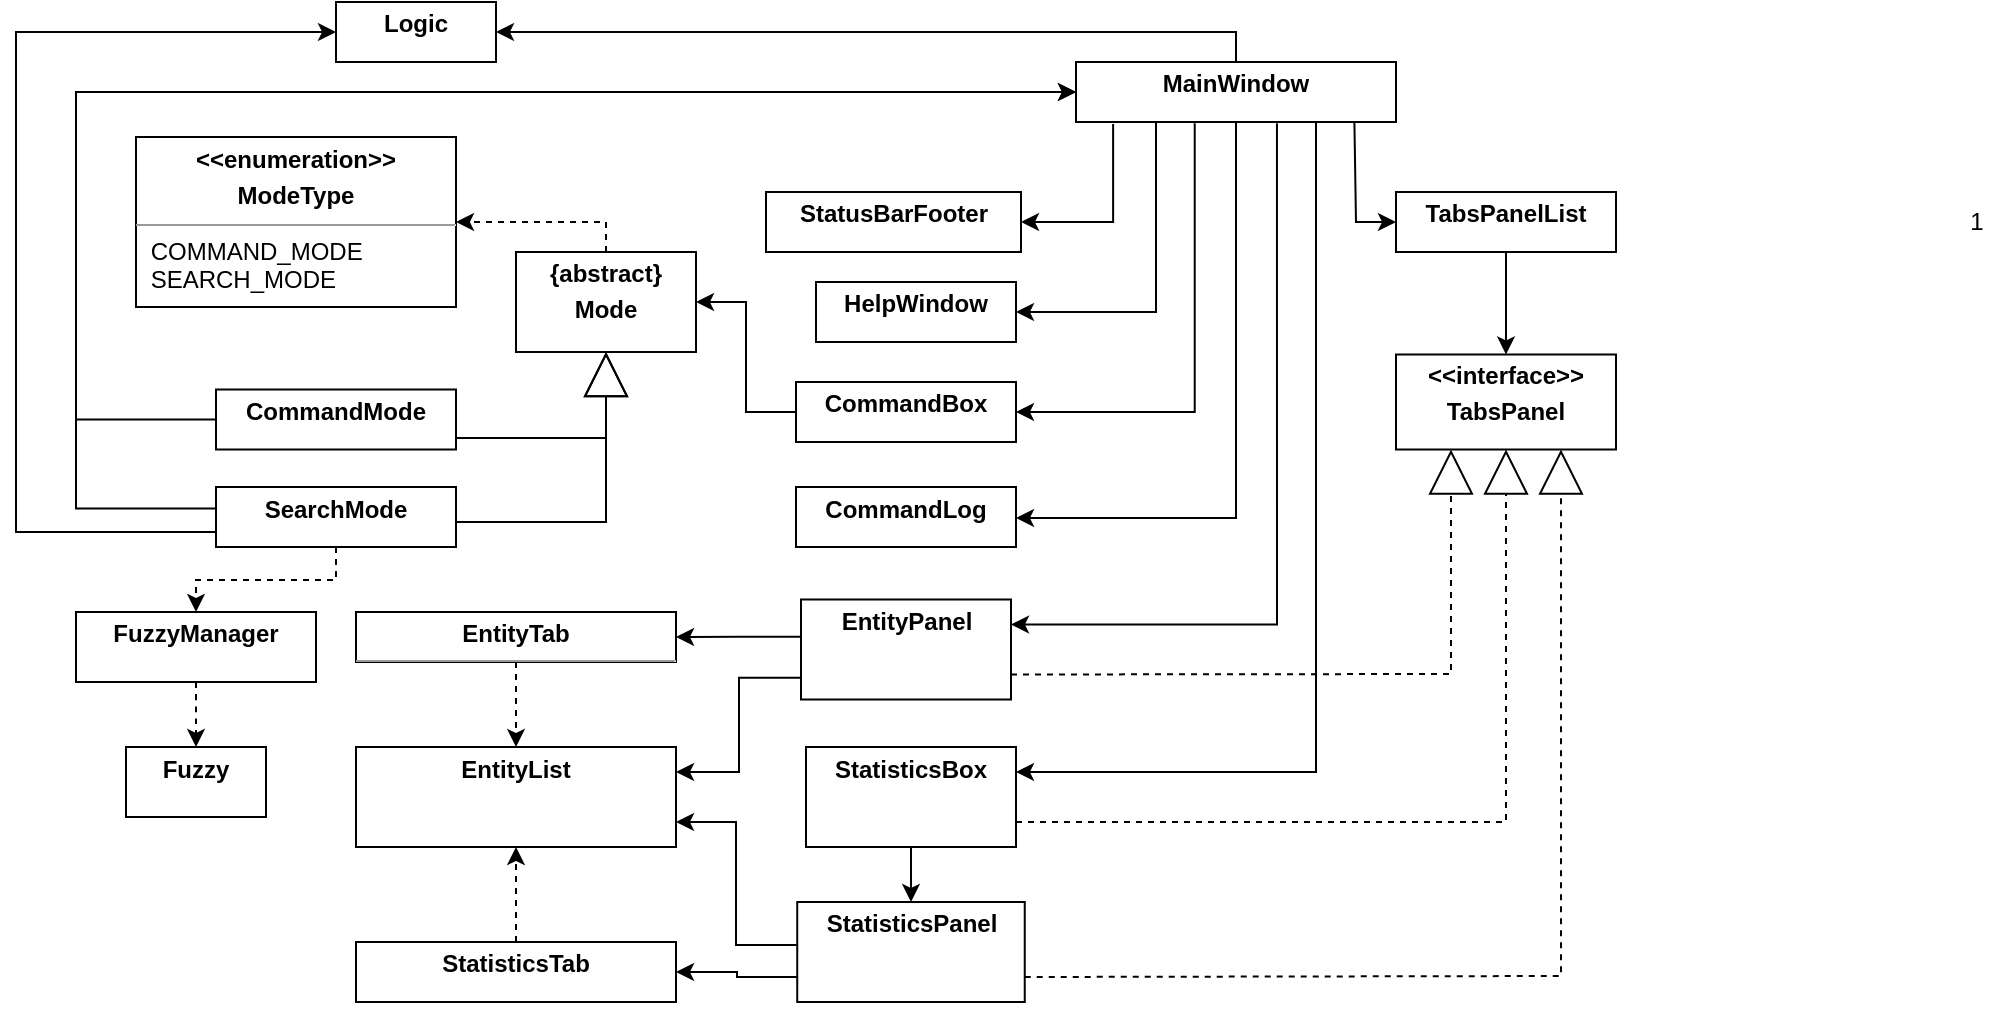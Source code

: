 <mxfile>
    <diagram id="C5RBs43oDa-KdzZeNtuy" name="Page-1">
        <mxGraphModel dx="2656" dy="576" grid="1" gridSize="10" guides="1" tooltips="1" connect="1" arrows="1" fold="1" page="1" pageScale="1" pageWidth="827" pageHeight="1169" math="0" shadow="0">
            <root>
                <mxCell id="WIyWlLk6GJQsqaUBKTNV-0"/>
                <mxCell id="WIyWlLk6GJQsqaUBKTNV-1" parent="WIyWlLk6GJQsqaUBKTNV-0"/>
                <mxCell id="BI5n3Qp8y2SINLpLzRSa-2" value="&lt;p style=&quot;margin:0px;margin-top:4px;text-align:center;&quot;&gt;&lt;b&gt;Logic&lt;/b&gt;&lt;/p&gt;&lt;p style=&quot;margin:0px;margin-left:4px;&quot;&gt;&lt;br&gt;&lt;/p&gt;" style="verticalAlign=top;align=left;overflow=fill;fontSize=12;fontFamily=Helvetica;html=1;whiteSpace=wrap;" parent="WIyWlLk6GJQsqaUBKTNV-1" vertex="1">
                    <mxGeometry x="-1030" y="30" width="80" height="30" as="geometry"/>
                </mxCell>
                <mxCell id="BI5n3Qp8y2SINLpLzRSa-64" style="edgeStyle=elbowEdgeStyle;rounded=0;orthogonalLoop=1;jettySize=auto;html=1;exitX=0;exitY=0.5;exitDx=0;exitDy=0;entryX=1;entryY=0.5;entryDx=0;entryDy=0;" parent="WIyWlLk6GJQsqaUBKTNV-1" source="BI5n3Qp8y2SINLpLzRSa-4" edge="1" target="BI5n3Qp8y2SINLpLzRSa-52">
                    <mxGeometry relative="1" as="geometry">
                        <mxPoint x="-1000" y="320" as="targetPoint"/>
                    </mxGeometry>
                </mxCell>
                <mxCell id="BI5n3Qp8y2SINLpLzRSa-4" value="&lt;p style=&quot;margin:0px;margin-top:4px;text-align:center;&quot;&gt;&lt;b&gt;CommandBox&lt;/b&gt;&lt;/p&gt;&lt;p style=&quot;margin:0px;margin-left:4px;&quot;&gt;&lt;br&gt;&lt;/p&gt;" style="verticalAlign=top;align=left;overflow=fill;fontSize=12;fontFamily=Helvetica;html=1;whiteSpace=wrap;" parent="WIyWlLk6GJQsqaUBKTNV-1" vertex="1">
                    <mxGeometry x="-800" y="220" width="110" height="30" as="geometry"/>
                </mxCell>
                <mxCell id="BI5n3Qp8y2SINLpLzRSa-39" style="edgeStyle=elbowEdgeStyle;rounded=0;orthogonalLoop=1;jettySize=auto;html=1;exitX=0.25;exitY=1;exitDx=0;exitDy=0;entryX=1;entryY=0.5;entryDx=0;entryDy=0;elbow=vertical;" parent="WIyWlLk6GJQsqaUBKTNV-1" source="BI5n3Qp8y2SINLpLzRSa-6" target="BI5n3Qp8y2SINLpLzRSa-15" edge="1">
                    <mxGeometry relative="1" as="geometry">
                        <Array as="points">
                            <mxPoint x="-650" y="185"/>
                        </Array>
                    </mxGeometry>
                </mxCell>
                <mxCell id="BI5n3Qp8y2SINLpLzRSa-42" style="edgeStyle=orthogonalEdgeStyle;rounded=0;orthogonalLoop=1;jettySize=auto;html=1;exitX=0.628;exitY=1.019;exitDx=0;exitDy=0;entryX=1;entryY=0.25;entryDx=0;entryDy=0;exitPerimeter=0;" parent="WIyWlLk6GJQsqaUBKTNV-1" source="BI5n3Qp8y2SINLpLzRSa-6" target="BI5n3Qp8y2SINLpLzRSa-17" edge="1">
                    <mxGeometry relative="1" as="geometry"/>
                </mxCell>
                <mxCell id="BI5n3Qp8y2SINLpLzRSa-43" style="edgeStyle=elbowEdgeStyle;rounded=0;orthogonalLoop=1;jettySize=auto;html=1;exitX=0.75;exitY=1;exitDx=0;exitDy=0;entryX=1;entryY=0.25;entryDx=0;entryDy=0;elbow=vertical;" parent="WIyWlLk6GJQsqaUBKTNV-1" source="BI5n3Qp8y2SINLpLzRSa-6" edge="1" target="BI5n3Qp8y2SINLpLzRSa-18">
                    <mxGeometry relative="1" as="geometry">
                        <mxPoint x="-750" y="695" as="targetPoint"/>
                        <Array as="points">
                            <mxPoint x="-620" y="415"/>
                        </Array>
                    </mxGeometry>
                </mxCell>
                <mxCell id="BI5n3Qp8y2SINLpLzRSa-44" style="edgeStyle=elbowEdgeStyle;rounded=0;orthogonalLoop=1;jettySize=auto;html=1;exitX=0.116;exitY=1.032;exitDx=0;exitDy=0;entryX=1;entryY=0.5;entryDx=0;entryDy=0;exitPerimeter=0;elbow=vertical;" parent="WIyWlLk6GJQsqaUBKTNV-1" source="BI5n3Qp8y2SINLpLzRSa-6" target="BI5n3Qp8y2SINLpLzRSa-20" edge="1">
                    <mxGeometry relative="1" as="geometry">
                        <Array as="points">
                            <mxPoint x="-660" y="140"/>
                        </Array>
                    </mxGeometry>
                </mxCell>
                <mxCell id="BI5n3Qp8y2SINLpLzRSa-45" style="edgeStyle=elbowEdgeStyle;rounded=0;orthogonalLoop=1;jettySize=auto;html=1;entryX=1;entryY=0.5;entryDx=0;entryDy=0;exitX=0.5;exitY=1;exitDx=0;exitDy=0;elbow=vertical;" parent="WIyWlLk6GJQsqaUBKTNV-1" source="BI5n3Qp8y2SINLpLzRSa-6" target="BI5n3Qp8y2SINLpLzRSa-16" edge="1">
                    <mxGeometry relative="1" as="geometry">
                        <mxPoint x="-620" y="230" as="sourcePoint"/>
                        <Array as="points">
                            <mxPoint x="-640" y="288"/>
                        </Array>
                    </mxGeometry>
                </mxCell>
                <mxCell id="BI5n3Qp8y2SINLpLzRSa-46" style="edgeStyle=elbowEdgeStyle;rounded=0;orthogonalLoop=1;jettySize=auto;html=1;entryX=1;entryY=0.5;entryDx=0;entryDy=0;exitX=0.371;exitY=1.019;exitDx=0;exitDy=0;elbow=vertical;exitPerimeter=0;" parent="WIyWlLk6GJQsqaUBKTNV-1" source="BI5n3Qp8y2SINLpLzRSa-6" target="BI5n3Qp8y2SINLpLzRSa-4" edge="1">
                    <mxGeometry relative="1" as="geometry">
                        <mxPoint x="-650" y="230" as="sourcePoint"/>
                        <Array as="points">
                            <mxPoint x="-640" y="235"/>
                        </Array>
                    </mxGeometry>
                </mxCell>
                <mxCell id="BI5n3Qp8y2SINLpLzRSa-48" style="edgeStyle=elbowEdgeStyle;rounded=0;orthogonalLoop=1;jettySize=auto;html=1;exitX=0.87;exitY=0.999;exitDx=0;exitDy=0;entryX=0;entryY=0.5;entryDx=0;entryDy=0;exitPerimeter=0;" parent="WIyWlLk6GJQsqaUBKTNV-1" source="BI5n3Qp8y2SINLpLzRSa-6" target="BI5n3Qp8y2SINLpLzRSa-19" edge="1">
                    <mxGeometry relative="1" as="geometry">
                        <Array as="points">
                            <mxPoint x="-520" y="120"/>
                        </Array>
                    </mxGeometry>
                </mxCell>
                <mxCell id="BI5n3Qp8y2SINLpLzRSa-6" value="&lt;p style=&quot;margin:0px;margin-top:4px;text-align:center;&quot;&gt;&lt;b&gt;MainWindow&lt;/b&gt;&lt;/p&gt;" style="verticalAlign=top;align=left;overflow=fill;fontSize=12;fontFamily=Helvetica;html=1;whiteSpace=wrap;" parent="WIyWlLk6GJQsqaUBKTNV-1" vertex="1">
                    <mxGeometry x="-660" y="60" width="160" height="30" as="geometry"/>
                </mxCell>
                <mxCell id="BI5n3Qp8y2SINLpLzRSa-11" value="" style="endArrow=classic;html=1;rounded=0;entryX=1;entryY=0.5;entryDx=0;entryDy=0;exitX=0.5;exitY=0;exitDx=0;exitDy=0;edgeStyle=orthogonalEdgeStyle;" parent="WIyWlLk6GJQsqaUBKTNV-1" source="BI5n3Qp8y2SINLpLzRSa-6" target="BI5n3Qp8y2SINLpLzRSa-2" edge="1">
                    <mxGeometry width="50" height="50" relative="1" as="geometry">
                        <mxPoint x="-510" y="220" as="sourcePoint"/>
                        <mxPoint x="-460" y="170" as="targetPoint"/>
                    </mxGeometry>
                </mxCell>
                <mxCell id="BI5n3Qp8y2SINLpLzRSa-15" value="&lt;p style=&quot;margin:0px;margin-top:4px;text-align:center;&quot;&gt;&lt;b&gt;HelpWindow&lt;/b&gt;&lt;/p&gt;" style="verticalAlign=top;align=left;overflow=fill;fontSize=12;fontFamily=Helvetica;html=1;whiteSpace=wrap;strokeColor=default;" parent="WIyWlLk6GJQsqaUBKTNV-1" vertex="1">
                    <mxGeometry x="-790" y="170" width="100" height="30" as="geometry"/>
                </mxCell>
                <mxCell id="BI5n3Qp8y2SINLpLzRSa-16" value="&lt;p style=&quot;margin:0px;margin-top:4px;text-align:center;&quot;&gt;&lt;b&gt;CommandLog&lt;/b&gt;&lt;/p&gt;" style="verticalAlign=top;align=left;overflow=fill;fontSize=12;fontFamily=Helvetica;html=1;whiteSpace=wrap;" parent="WIyWlLk6GJQsqaUBKTNV-1" vertex="1">
                    <mxGeometry x="-800" y="272.5" width="110" height="30" as="geometry"/>
                </mxCell>
                <mxCell id="9bSLiEjZamqKpTBy-hUJ-23" style="edgeStyle=elbowEdgeStyle;rounded=0;orthogonalLoop=1;jettySize=auto;html=1;entryX=1;entryY=0.25;entryDx=0;entryDy=0;exitX=0;exitY=0.782;exitDx=0;exitDy=0;exitPerimeter=0;" parent="WIyWlLk6GJQsqaUBKTNV-1" source="BI5n3Qp8y2SINLpLzRSa-17" target="9bSLiEjZamqKpTBy-hUJ-21" edge="1">
                    <mxGeometry relative="1" as="geometry">
                        <mxPoint x="-930" y="625" as="sourcePoint"/>
                        <mxPoint x="-990" y="610" as="targetPoint"/>
                    </mxGeometry>
                </mxCell>
                <mxCell id="9bSLiEjZamqKpTBy-hUJ-24" style="edgeStyle=elbowEdgeStyle;rounded=0;orthogonalLoop=1;jettySize=auto;html=1;exitX=0;exitY=0.373;exitDx=0;exitDy=0;entryX=1;entryY=0.5;entryDx=0;entryDy=0;exitPerimeter=0;" parent="WIyWlLk6GJQsqaUBKTNV-1" source="BI5n3Qp8y2SINLpLzRSa-17" target="9bSLiEjZamqKpTBy-hUJ-18" edge="1">
                    <mxGeometry relative="1" as="geometry">
                        <mxPoint x="-1020" y="521" as="targetPoint"/>
                    </mxGeometry>
                </mxCell>
                <mxCell id="9bSLiEjZamqKpTBy-hUJ-47" style="edgeStyle=elbowEdgeStyle;rounded=0;orthogonalLoop=1;jettySize=auto;html=1;exitX=1;exitY=0.75;exitDx=0;exitDy=0;endSize=20;endArrow=block;endFill=0;dashed=1;elbow=vertical;entryX=0.25;entryY=1;entryDx=0;entryDy=0;" parent="WIyWlLk6GJQsqaUBKTNV-1" source="BI5n3Qp8y2SINLpLzRSa-17" target="9bSLiEjZamqKpTBy-hUJ-44" edge="1">
                    <mxGeometry relative="1" as="geometry">
                        <mxPoint x="-450" y="330" as="targetPoint"/>
                        <Array as="points">
                            <mxPoint x="-460" y="366"/>
                        </Array>
                    </mxGeometry>
                </mxCell>
                <mxCell id="BI5n3Qp8y2SINLpLzRSa-17" value="&lt;p style=&quot;margin:0px;margin-top:4px;text-align:center;&quot;&gt;&lt;b&gt;EntityPanel&lt;/b&gt;&lt;/p&gt;&lt;p style=&quot;margin:0px;margin-left:4px;&quot;&gt;&lt;br&gt;&lt;/p&gt;" style="verticalAlign=top;align=left;overflow=fill;fontSize=12;fontFamily=Helvetica;html=1;whiteSpace=wrap;" parent="WIyWlLk6GJQsqaUBKTNV-1" vertex="1">
                    <mxGeometry x="-797.5" y="328.75" width="105" height="50" as="geometry"/>
                </mxCell>
                <mxCell id="9bSLiEjZamqKpTBy-hUJ-46" style="edgeStyle=elbowEdgeStyle;rounded=0;orthogonalLoop=1;jettySize=auto;html=1;exitX=1;exitY=0.75;exitDx=0;exitDy=0;endArrow=block;endFill=0;dashed=1;elbow=vertical;endSize=20;entryX=0.5;entryY=1;entryDx=0;entryDy=0;" parent="WIyWlLk6GJQsqaUBKTNV-1" source="BI5n3Qp8y2SINLpLzRSa-18" edge="1" target="9bSLiEjZamqKpTBy-hUJ-44">
                    <mxGeometry relative="1" as="geometry">
                        <mxPoint x="-490" y="330" as="targetPoint"/>
                        <Array as="points">
                            <mxPoint x="-550" y="440"/>
                        </Array>
                    </mxGeometry>
                </mxCell>
                <mxCell id="13" style="edgeStyle=elbowEdgeStyle;elbow=vertical;html=1;exitX=0.5;exitY=1;exitDx=0;exitDy=0;entryX=0.5;entryY=0;entryDx=0;entryDy=0;startArrow=none;startFill=0;endArrow=classic;endFill=1;endSize=6;" edge="1" parent="WIyWlLk6GJQsqaUBKTNV-1" source="BI5n3Qp8y2SINLpLzRSa-18" target="9bSLiEjZamqKpTBy-hUJ-27">
                    <mxGeometry relative="1" as="geometry"/>
                </mxCell>
                <mxCell id="BI5n3Qp8y2SINLpLzRSa-18" value="&lt;p style=&quot;margin:0px;margin-top:4px;text-align:center;&quot;&gt;&lt;b&gt;StatisticsBox&lt;/b&gt;&lt;/p&gt;" style="verticalAlign=top;align=left;overflow=fill;fontSize=12;fontFamily=Helvetica;html=1;whiteSpace=wrap;" parent="WIyWlLk6GJQsqaUBKTNV-1" vertex="1">
                    <mxGeometry x="-795" y="402.5" width="105" height="50" as="geometry"/>
                </mxCell>
                <mxCell id="9bSLiEjZamqKpTBy-hUJ-51" style="edgeStyle=orthogonalEdgeStyle;rounded=0;orthogonalLoop=1;jettySize=auto;html=1;entryX=0.5;entryY=0;entryDx=0;entryDy=0;" parent="WIyWlLk6GJQsqaUBKTNV-1" source="BI5n3Qp8y2SINLpLzRSa-19" target="9bSLiEjZamqKpTBy-hUJ-44" edge="1">
                    <mxGeometry relative="1" as="geometry"/>
                </mxCell>
                <mxCell id="BI5n3Qp8y2SINLpLzRSa-19" value="&lt;p style=&quot;margin:0px;margin-top:4px;text-align:center;&quot;&gt;&lt;b&gt;TabsPanelList&lt;/b&gt;&lt;/p&gt;" style="verticalAlign=top;align=left;overflow=fill;fontSize=12;fontFamily=Helvetica;html=1;whiteSpace=wrap;" parent="WIyWlLk6GJQsqaUBKTNV-1" vertex="1">
                    <mxGeometry x="-500" y="125" width="110" height="30" as="geometry"/>
                </mxCell>
                <mxCell id="BI5n3Qp8y2SINLpLzRSa-20" value="&lt;p style=&quot;margin:0px;margin-top:4px;text-align:center;&quot;&gt;&lt;b&gt;StatusBarFooter&lt;/b&gt;&lt;/p&gt;" style="verticalAlign=top;align=left;overflow=fill;fontSize=12;fontFamily=Helvetica;html=1;whiteSpace=wrap;" parent="WIyWlLk6GJQsqaUBKTNV-1" vertex="1">
                    <mxGeometry x="-815" y="125" width="127.5" height="30" as="geometry"/>
                </mxCell>
                <mxCell id="BI5n3Qp8y2SINLpLzRSa-60" style="edgeStyle=elbowEdgeStyle;rounded=0;orthogonalLoop=1;jettySize=auto;html=1;exitX=0.5;exitY=0;exitDx=0;exitDy=0;entryX=1;entryY=0.5;entryDx=0;entryDy=0;dashed=1;elbow=vertical;" parent="WIyWlLk6GJQsqaUBKTNV-1" source="BI5n3Qp8y2SINLpLzRSa-52" target="BI5n3Qp8y2SINLpLzRSa-58" edge="1">
                    <mxGeometry relative="1" as="geometry">
                        <Array as="points">
                            <mxPoint x="-940" y="140"/>
                        </Array>
                    </mxGeometry>
                </mxCell>
                <mxCell id="BI5n3Qp8y2SINLpLzRSa-52" value="&lt;p style=&quot;margin:0px;margin-top:4px;text-align:center;&quot;&gt;&lt;b&gt;{abstract}&lt;/b&gt;&lt;/p&gt;&lt;p style=&quot;margin:0px;margin-top:4px;text-align:center;&quot;&gt;&lt;b&gt;Mode&lt;/b&gt;&lt;/p&gt;" style="verticalAlign=top;align=left;overflow=fill;fontSize=12;fontFamily=Helvetica;html=1;whiteSpace=wrap;" parent="WIyWlLk6GJQsqaUBKTNV-1" vertex="1">
                    <mxGeometry x="-940" y="155" width="90" height="50" as="geometry"/>
                </mxCell>
                <mxCell id="BI5n3Qp8y2SINLpLzRSa-58" value="&lt;p style=&quot;margin:0px;margin-top:4px;text-align:center;&quot;&gt;&lt;b&gt;&amp;lt;&amp;lt;enumeration&amp;gt;&amp;gt;&lt;/b&gt;&lt;/p&gt;&lt;p style=&quot;margin:0px;margin-top:4px;text-align:center;&quot;&gt;&lt;b&gt;ModeType&lt;/b&gt;&lt;/p&gt;&lt;hr size=&quot;1&quot;&gt;&lt;p style=&quot;margin:0px;margin-left:4px;&quot;&gt;&amp;nbsp;COMMAND_MODE&lt;/p&gt;&lt;p style=&quot;margin:0px;margin-left:4px;&quot;&gt;&amp;nbsp;SEARCH_MODE&lt;/p&gt;" style="verticalAlign=top;align=left;overflow=fill;fontSize=12;fontFamily=Helvetica;html=1;whiteSpace=wrap;" parent="WIyWlLk6GJQsqaUBKTNV-1" vertex="1">
                    <mxGeometry x="-1130" y="97.5" width="160" height="85" as="geometry"/>
                </mxCell>
                <mxCell id="9bSLiEjZamqKpTBy-hUJ-1" style="edgeStyle=elbowEdgeStyle;rounded=0;orthogonalLoop=1;jettySize=auto;html=1;endArrow=block;endFill=0;endSize=20;exitX=1;exitY=0.5;exitDx=0;exitDy=0;entryX=0.5;entryY=1;entryDx=0;entryDy=0;elbow=vertical;" parent="WIyWlLk6GJQsqaUBKTNV-1" edge="1" target="BI5n3Qp8y2SINLpLzRSa-52" source="BI5n3Qp8y2SINLpLzRSa-65">
                    <mxGeometry relative="1" as="geometry">
                        <mxPoint x="-1190" y="412.5" as="sourcePoint"/>
                        <mxPoint x="-890" y="210" as="targetPoint"/>
                        <Array as="points">
                            <mxPoint x="-970" y="290"/>
                        </Array>
                    </mxGeometry>
                </mxCell>
                <mxCell id="9bSLiEjZamqKpTBy-hUJ-6" style="edgeStyle=elbowEdgeStyle;rounded=0;orthogonalLoop=1;jettySize=auto;html=1;exitX=-0.003;exitY=0.36;exitDx=0;exitDy=0;exitPerimeter=0;entryX=0;entryY=0.5;entryDx=0;entryDy=0;" parent="WIyWlLk6GJQsqaUBKTNV-1" source="BI5n3Qp8y2SINLpLzRSa-65" edge="1" target="BI5n3Qp8y2SINLpLzRSa-6">
                    <mxGeometry relative="1" as="geometry">
                        <mxPoint x="-1360" y="630" as="sourcePoint"/>
                        <mxPoint x="-675" y="80" as="targetPoint"/>
                        <Array as="points">
                            <mxPoint x="-1160" y="180"/>
                        </Array>
                    </mxGeometry>
                </mxCell>
                <mxCell id="9bSLiEjZamqKpTBy-hUJ-10" style="edgeStyle=elbowEdgeStyle;rounded=0;orthogonalLoop=1;jettySize=auto;html=1;exitX=0;exitY=0.75;exitDx=0;exitDy=0;entryX=0;entryY=0.5;entryDx=0;entryDy=0;" parent="WIyWlLk6GJQsqaUBKTNV-1" source="BI5n3Qp8y2SINLpLzRSa-65" target="BI5n3Qp8y2SINLpLzRSa-2" edge="1">
                    <mxGeometry relative="1" as="geometry">
                        <mxPoint x="-1290" as="targetPoint"/>
                        <Array as="points">
                            <mxPoint x="-1190" y="170"/>
                        </Array>
                    </mxGeometry>
                </mxCell>
                <mxCell id="9bSLiEjZamqKpTBy-hUJ-16" style="edgeStyle=elbowEdgeStyle;rounded=0;orthogonalLoop=1;jettySize=auto;html=1;exitX=0.5;exitY=1;exitDx=0;exitDy=0;entryX=0.5;entryY=0;entryDx=0;entryDy=0;dashed=1;elbow=vertical;" parent="WIyWlLk6GJQsqaUBKTNV-1" source="BI5n3Qp8y2SINLpLzRSa-65" target="9bSLiEjZamqKpTBy-hUJ-15" edge="1">
                    <mxGeometry relative="1" as="geometry"/>
                </mxCell>
                <mxCell id="BI5n3Qp8y2SINLpLzRSa-65" value="&lt;p style=&quot;margin:0px;margin-top:4px;text-align:center;&quot;&gt;&lt;b&gt;SearchMode&lt;/b&gt;&lt;/p&gt;" style="verticalAlign=top;align=left;overflow=fill;fontSize=12;fontFamily=Helvetica;html=1;whiteSpace=wrap;" parent="WIyWlLk6GJQsqaUBKTNV-1" vertex="1">
                    <mxGeometry x="-1090" y="272.5" width="120" height="30" as="geometry"/>
                </mxCell>
                <mxCell id="9bSLiEjZamqKpTBy-hUJ-2" value="" style="edgeStyle=elbowEdgeStyle;rounded=0;orthogonalLoop=1;jettySize=auto;html=1;endArrow=block;endFill=0;endSize=20;exitX=1;exitY=0.5;exitDx=0;exitDy=0;entryX=0.5;entryY=1;entryDx=0;entryDy=0;elbow=vertical;" parent="WIyWlLk6GJQsqaUBKTNV-1" source="9bSLiEjZamqKpTBy-hUJ-0" target="BI5n3Qp8y2SINLpLzRSa-52" edge="1">
                    <mxGeometry relative="1" as="geometry">
                        <mxPoint x="-1170" y="322.5" as="targetPoint"/>
                        <Array as="points">
                            <mxPoint x="-970" y="248"/>
                        </Array>
                    </mxGeometry>
                </mxCell>
                <mxCell id="9bSLiEjZamqKpTBy-hUJ-7" style="edgeStyle=elbowEdgeStyle;rounded=0;orthogonalLoop=1;jettySize=auto;html=1;exitX=0;exitY=0.5;exitDx=0;exitDy=0;endArrow=classic;endFill=1;entryX=0;entryY=0.5;entryDx=0;entryDy=0;" parent="WIyWlLk6GJQsqaUBKTNV-1" source="9bSLiEjZamqKpTBy-hUJ-0" edge="1" target="BI5n3Qp8y2SINLpLzRSa-6">
                    <mxGeometry relative="1" as="geometry">
                        <mxPoint x="-675" y="100" as="targetPoint"/>
                        <Array as="points">
                            <mxPoint x="-1160" y="160"/>
                        </Array>
                    </mxGeometry>
                </mxCell>
                <mxCell id="9bSLiEjZamqKpTBy-hUJ-0" value="&lt;p style=&quot;margin:0px;margin-top:4px;text-align:center;&quot;&gt;&lt;b&gt;CommandMode&lt;/b&gt;&lt;/p&gt;" style="verticalAlign=top;align=left;overflow=fill;fontSize=12;fontFamily=Helvetica;html=1;whiteSpace=wrap;" parent="WIyWlLk6GJQsqaUBKTNV-1" vertex="1">
                    <mxGeometry x="-1090" y="223.75" width="120" height="30" as="geometry"/>
                </mxCell>
                <mxCell id="9bSLiEjZamqKpTBy-hUJ-3" style="edgeStyle=orthogonalEdgeStyle;rounded=0;orthogonalLoop=1;jettySize=auto;html=1;exitX=0.5;exitY=1;exitDx=0;exitDy=0;" parent="WIyWlLk6GJQsqaUBKTNV-1" source="9bSLiEjZamqKpTBy-hUJ-0" target="9bSLiEjZamqKpTBy-hUJ-0" edge="1">
                    <mxGeometry relative="1" as="geometry"/>
                </mxCell>
                <mxCell id="5" style="edgeStyle=elbowEdgeStyle;html=1;exitX=0.5;exitY=1;exitDx=0;exitDy=0;startArrow=none;startFill=0;endArrow=classic;endFill=1;dashed=1;entryX=0.5;entryY=0;entryDx=0;entryDy=0;elbow=vertical;" edge="1" parent="WIyWlLk6GJQsqaUBKTNV-1" source="9bSLiEjZamqKpTBy-hUJ-15" target="3">
                    <mxGeometry relative="1" as="geometry">
                        <mxPoint x="-1350" y="398" as="targetPoint"/>
                    </mxGeometry>
                </mxCell>
                <mxCell id="9bSLiEjZamqKpTBy-hUJ-15" value="&lt;p style=&quot;margin:0px;margin-top:4px;text-align:center;&quot;&gt;&lt;b&gt;FuzzyManager&lt;/b&gt;&lt;/p&gt;" style="verticalAlign=top;align=left;overflow=fill;fontSize=12;fontFamily=Helvetica;html=1;whiteSpace=wrap;" parent="WIyWlLk6GJQsqaUBKTNV-1" vertex="1">
                    <mxGeometry x="-1160" y="335" width="120" height="35" as="geometry"/>
                </mxCell>
                <mxCell id="9bSLiEjZamqKpTBy-hUJ-22" style="edgeStyle=orthogonalEdgeStyle;rounded=0;orthogonalLoop=1;jettySize=auto;html=1;entryX=0.5;entryY=0;entryDx=0;entryDy=0;dashed=1;" parent="WIyWlLk6GJQsqaUBKTNV-1" source="9bSLiEjZamqKpTBy-hUJ-18" target="9bSLiEjZamqKpTBy-hUJ-21" edge="1">
                    <mxGeometry relative="1" as="geometry">
                        <mxPoint x="-930" y="617.5" as="sourcePoint"/>
                        <Array as="points"/>
                    </mxGeometry>
                </mxCell>
                <mxCell id="9bSLiEjZamqKpTBy-hUJ-18" value="&lt;p style=&quot;margin:0px;margin-top:4px;text-align:center;&quot;&gt;&lt;b&gt;EntityTab&lt;/b&gt;&lt;/p&gt;&lt;hr&gt;" style="verticalAlign=top;align=left;overflow=fill;fontSize=12;fontFamily=Helvetica;html=1;whiteSpace=wrap;" parent="WIyWlLk6GJQsqaUBKTNV-1" vertex="1">
                    <mxGeometry x="-1020" y="335" width="160" height="25" as="geometry"/>
                </mxCell>
                <mxCell id="9bSLiEjZamqKpTBy-hUJ-21" value="&lt;p style=&quot;margin:0px;margin-top:4px;text-align:center;&quot;&gt;&lt;b&gt;EntityList&lt;/b&gt;&lt;/p&gt;" style="verticalAlign=top;align=left;overflow=fill;fontSize=12;fontFamily=Helvetica;html=1;whiteSpace=wrap;" parent="WIyWlLk6GJQsqaUBKTNV-1" vertex="1">
                    <mxGeometry x="-1020" y="402.5" width="160" height="50" as="geometry"/>
                </mxCell>
                <mxCell id="9bSLiEjZamqKpTBy-hUJ-28" style="edgeStyle=elbowEdgeStyle;rounded=0;orthogonalLoop=1;jettySize=auto;html=1;exitX=0;exitY=0.75;exitDx=0;exitDy=0;entryX=1;entryY=0.5;entryDx=0;entryDy=0;" parent="WIyWlLk6GJQsqaUBKTNV-1" source="9bSLiEjZamqKpTBy-hUJ-27" target="9bSLiEjZamqKpTBy-hUJ-33" edge="1">
                    <mxGeometry relative="1" as="geometry"/>
                </mxCell>
                <mxCell id="9bSLiEjZamqKpTBy-hUJ-38" style="edgeStyle=elbowEdgeStyle;rounded=0;orthogonalLoop=1;jettySize=auto;html=1;exitX=-0.003;exitY=0.431;exitDx=0;exitDy=0;exitPerimeter=0;entryX=1;entryY=0.75;entryDx=0;entryDy=0;" parent="WIyWlLk6GJQsqaUBKTNV-1" source="9bSLiEjZamqKpTBy-hUJ-27" target="9bSLiEjZamqKpTBy-hUJ-21" edge="1">
                    <mxGeometry relative="1" as="geometry">
                        <mxPoint x="-1020" y="475" as="targetPoint"/>
                    </mxGeometry>
                </mxCell>
                <mxCell id="9bSLiEjZamqKpTBy-hUJ-49" style="edgeStyle=elbowEdgeStyle;rounded=0;orthogonalLoop=1;jettySize=auto;html=1;exitX=1;exitY=0.75;exitDx=0;exitDy=0;endArrow=block;endFill=0;dashed=1;entryX=0.75;entryY=1;entryDx=0;entryDy=0;elbow=vertical;endSize=20;" parent="WIyWlLk6GJQsqaUBKTNV-1" source="9bSLiEjZamqKpTBy-hUJ-27" edge="1" target="9bSLiEjZamqKpTBy-hUJ-44">
                    <mxGeometry relative="1" as="geometry">
                        <mxPoint x="-300" y="640" as="targetPoint"/>
                        <Array as="points">
                            <mxPoint x="-530" y="517"/>
                        </Array>
                    </mxGeometry>
                </mxCell>
                <mxCell id="9bSLiEjZamqKpTBy-hUJ-27" value="&lt;p style=&quot;margin:0px;margin-top:4px;text-align:center;&quot;&gt;&lt;b&gt;StatisticsPanel&lt;/b&gt;&lt;/p&gt;" style="verticalAlign=top;align=left;overflow=fill;fontSize=12;fontFamily=Helvetica;html=1;whiteSpace=wrap;" parent="WIyWlLk6GJQsqaUBKTNV-1" vertex="1">
                    <mxGeometry x="-799.38" y="480" width="113.75" height="50" as="geometry"/>
                </mxCell>
                <mxCell id="9bSLiEjZamqKpTBy-hUJ-43" style="edgeStyle=orthogonalEdgeStyle;rounded=0;orthogonalLoop=1;jettySize=auto;html=1;exitX=0.5;exitY=0;exitDx=0;exitDy=0;entryX=0.5;entryY=1;entryDx=0;entryDy=0;dashed=1;" parent="WIyWlLk6GJQsqaUBKTNV-1" source="9bSLiEjZamqKpTBy-hUJ-33" target="9bSLiEjZamqKpTBy-hUJ-21" edge="1">
                    <mxGeometry relative="1" as="geometry"/>
                </mxCell>
                <mxCell id="9bSLiEjZamqKpTBy-hUJ-33" value="&lt;p style=&quot;margin:0px;margin-top:4px;text-align:center;&quot;&gt;&lt;b&gt;StatisticsTab&lt;/b&gt;&lt;/p&gt;" style="verticalAlign=top;align=left;overflow=fill;fontSize=12;fontFamily=Helvetica;html=1;whiteSpace=wrap;" parent="WIyWlLk6GJQsqaUBKTNV-1" vertex="1">
                    <mxGeometry x="-1020" y="500" width="160" height="30" as="geometry"/>
                </mxCell>
                <mxCell id="9bSLiEjZamqKpTBy-hUJ-44" value="&lt;p style=&quot;margin:0px;margin-top:4px;text-align:center;&quot;&gt;&lt;b&gt;&amp;lt;&amp;lt;interface&amp;gt;&amp;gt;&lt;/b&gt;&lt;/p&gt;&lt;p style=&quot;margin:0px;margin-top:4px;text-align:center;&quot;&gt;&lt;b&gt;TabsPanel&lt;/b&gt;&lt;/p&gt;" style="verticalAlign=top;align=left;overflow=fill;fontSize=12;fontFamily=Helvetica;html=1;whiteSpace=wrap;" parent="WIyWlLk6GJQsqaUBKTNV-1" vertex="1">
                    <mxGeometry x="-500" y="206.25" width="110" height="47.5" as="geometry"/>
                </mxCell>
                <mxCell id="9bSLiEjZamqKpTBy-hUJ-81" value="1" style="text;html=1;align=center;verticalAlign=middle;resizable=0;points=[];autosize=1;strokeColor=none;fillColor=none;" parent="WIyWlLk6GJQsqaUBKTNV-1" vertex="1">
                    <mxGeometry x="-225" y="125" width="30" height="30" as="geometry"/>
                </mxCell>
                <mxCell id="3" value="&lt;p style=&quot;margin:0px;margin-top:4px;text-align:center;&quot;&gt;&lt;b&gt;Fuzzy&lt;/b&gt;&lt;/p&gt;&lt;p style=&quot;margin:0px;margin-top:4px;text-align:center;&quot;&gt;&lt;b&gt;&lt;br&gt;&lt;/b&gt;&lt;/p&gt;" style="verticalAlign=top;align=left;overflow=fill;fontSize=12;fontFamily=Helvetica;html=1;whiteSpace=wrap;" vertex="1" parent="WIyWlLk6GJQsqaUBKTNV-1">
                    <mxGeometry x="-1135" y="402.5" width="70" height="35" as="geometry"/>
                </mxCell>
            </root>
        </mxGraphModel>
    </diagram>
</mxfile>

